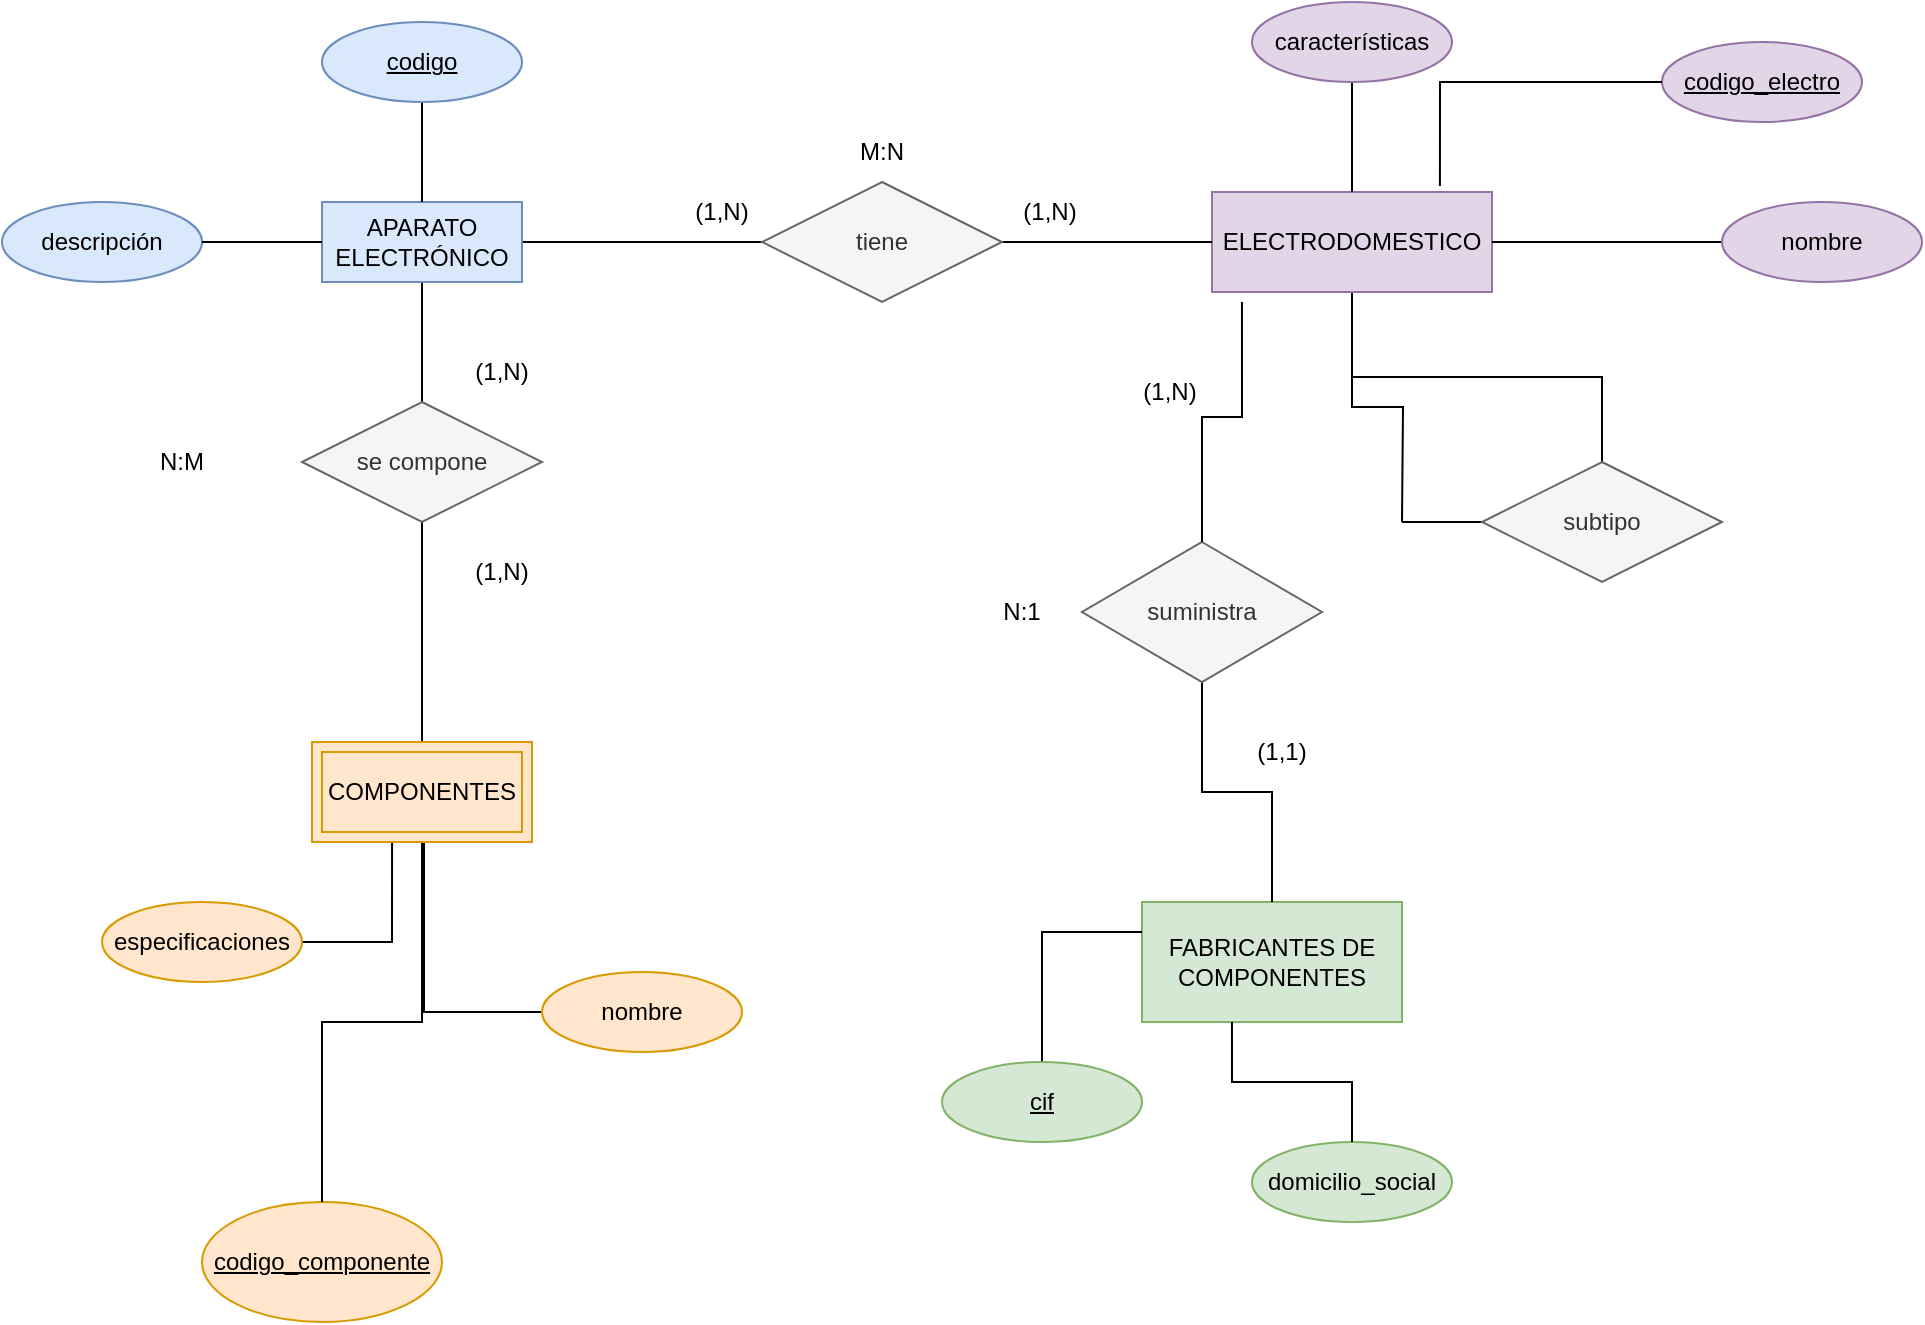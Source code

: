 <mxfile version="22.1.0" type="github">
  <diagram name="Página-1" id="kZzjBOtZdgCjKEi3ihvN">
    <mxGraphModel dx="2261" dy="739" grid="1" gridSize="10" guides="1" tooltips="1" connect="1" arrows="1" fold="1" page="1" pageScale="1" pageWidth="827" pageHeight="1169" math="0" shadow="0">
      <root>
        <mxCell id="0" />
        <mxCell id="1" parent="0" />
        <mxCell id="rZsZMv8QqlQnqpzxujtD-1" value="FABRICANTES DE COMPONENTES" style="whiteSpace=wrap;html=1;align=center;fillColor=#d5e8d4;strokeColor=#82b366;" parent="1" vertex="1">
          <mxGeometry x="490" y="530" width="130" height="60" as="geometry" />
        </mxCell>
        <mxCell id="rZsZMv8QqlQnqpzxujtD-29" value="" style="edgeStyle=orthogonalEdgeStyle;rounded=0;orthogonalLoop=1;jettySize=auto;html=1;endArrow=none;endFill=0;" parent="1" source="rZsZMv8QqlQnqpzxujtD-3" target="rZsZMv8QqlQnqpzxujtD-28" edge="1">
          <mxGeometry relative="1" as="geometry" />
        </mxCell>
        <mxCell id="rZsZMv8QqlQnqpzxujtD-37" style="edgeStyle=orthogonalEdgeStyle;rounded=0;orthogonalLoop=1;jettySize=auto;html=1;entryX=0.5;entryY=0;entryDx=0;entryDy=0;endArrow=none;endFill=0;" parent="1" source="rZsZMv8QqlQnqpzxujtD-3" target="rZsZMv8QqlQnqpzxujtD-36" edge="1">
          <mxGeometry relative="1" as="geometry" />
        </mxCell>
        <mxCell id="rZsZMv8QqlQnqpzxujtD-3" value="APARATO ELECTRÓNICO" style="whiteSpace=wrap;html=1;align=center;fillColor=#dae8fc;strokeColor=#6c8ebf;" parent="1" vertex="1">
          <mxGeometry x="80" y="180" width="100" height="40" as="geometry" />
        </mxCell>
        <mxCell id="4-droYyWaauPHwiNzlbg-2" style="edgeStyle=orthogonalEdgeStyle;rounded=0;orthogonalLoop=1;jettySize=auto;html=1;endArrow=none;endFill=0;" edge="1" parent="1" source="rZsZMv8QqlQnqpzxujtD-4" target="4-droYyWaauPHwiNzlbg-1">
          <mxGeometry relative="1" as="geometry" />
        </mxCell>
        <mxCell id="4-droYyWaauPHwiNzlbg-3" style="edgeStyle=orthogonalEdgeStyle;rounded=0;orthogonalLoop=1;jettySize=auto;html=1;endArrow=none;endFill=0;" edge="1" parent="1" source="rZsZMv8QqlQnqpzxujtD-4">
          <mxGeometry relative="1" as="geometry">
            <mxPoint x="620" y="340" as="targetPoint" />
          </mxGeometry>
        </mxCell>
        <mxCell id="rZsZMv8QqlQnqpzxujtD-4" value="ELECTRODOMESTICO" style="whiteSpace=wrap;html=1;align=center;fillColor=#e1d5e7;strokeColor=#9673a6;" parent="1" vertex="1">
          <mxGeometry x="525" y="175" width="140" height="50" as="geometry" />
        </mxCell>
        <mxCell id="rZsZMv8QqlQnqpzxujtD-6" style="edgeStyle=orthogonalEdgeStyle;rounded=0;orthogonalLoop=1;jettySize=auto;html=1;endArrow=none;endFill=0;" parent="1" source="rZsZMv8QqlQnqpzxujtD-5" target="rZsZMv8QqlQnqpzxujtD-3" edge="1">
          <mxGeometry relative="1" as="geometry" />
        </mxCell>
        <mxCell id="rZsZMv8QqlQnqpzxujtD-5" value="codigo" style="ellipse;whiteSpace=wrap;html=1;align=center;fontStyle=4;fillColor=#dae8fc;strokeColor=#6c8ebf;" parent="1" vertex="1">
          <mxGeometry x="80" y="90" width="100" height="40" as="geometry" />
        </mxCell>
        <mxCell id="rZsZMv8QqlQnqpzxujtD-8" value="descripción" style="ellipse;whiteSpace=wrap;html=1;align=center;fillColor=#dae8fc;strokeColor=#6c8ebf;" parent="1" vertex="1">
          <mxGeometry x="-80" y="180" width="100" height="40" as="geometry" />
        </mxCell>
        <mxCell id="rZsZMv8QqlQnqpzxujtD-9" style="edgeStyle=orthogonalEdgeStyle;rounded=0;orthogonalLoop=1;jettySize=auto;html=1;entryX=0;entryY=0.5;entryDx=0;entryDy=0;endArrow=none;endFill=0;" parent="1" source="rZsZMv8QqlQnqpzxujtD-8" target="rZsZMv8QqlQnqpzxujtD-3" edge="1">
          <mxGeometry relative="1" as="geometry" />
        </mxCell>
        <mxCell id="rZsZMv8QqlQnqpzxujtD-12" style="edgeStyle=orthogonalEdgeStyle;rounded=0;orthogonalLoop=1;jettySize=auto;html=1;entryX=1;entryY=0.5;entryDx=0;entryDy=0;endArrow=none;endFill=0;" parent="1" source="rZsZMv8QqlQnqpzxujtD-10" target="rZsZMv8QqlQnqpzxujtD-4" edge="1">
          <mxGeometry relative="1" as="geometry" />
        </mxCell>
        <mxCell id="rZsZMv8QqlQnqpzxujtD-10" value="nombre" style="ellipse;whiteSpace=wrap;html=1;align=center;fillColor=#e1d5e7;strokeColor=#9673a6;" parent="1" vertex="1">
          <mxGeometry x="780" y="180" width="100" height="40" as="geometry" />
        </mxCell>
        <mxCell id="rZsZMv8QqlQnqpzxujtD-13" style="edgeStyle=orthogonalEdgeStyle;rounded=0;orthogonalLoop=1;jettySize=auto;html=1;endArrow=none;endFill=0;" parent="1" source="rZsZMv8QqlQnqpzxujtD-11" target="rZsZMv8QqlQnqpzxujtD-4" edge="1">
          <mxGeometry relative="1" as="geometry" />
        </mxCell>
        <mxCell id="rZsZMv8QqlQnqpzxujtD-11" value="características" style="ellipse;whiteSpace=wrap;html=1;align=center;fillColor=#e1d5e7;strokeColor=#9673a6;" parent="1" vertex="1">
          <mxGeometry x="545" y="80" width="100" height="40" as="geometry" />
        </mxCell>
        <mxCell id="rZsZMv8QqlQnqpzxujtD-15" value="codigo_electro" style="ellipse;whiteSpace=wrap;html=1;align=center;fontStyle=4;fillColor=#e1d5e7;strokeColor=#9673a6;" parent="1" vertex="1">
          <mxGeometry x="750" y="100" width="100" height="40" as="geometry" />
        </mxCell>
        <mxCell id="rZsZMv8QqlQnqpzxujtD-16" style="edgeStyle=orthogonalEdgeStyle;rounded=0;orthogonalLoop=1;jettySize=auto;html=1;entryX=0.814;entryY=-0.06;entryDx=0;entryDy=0;entryPerimeter=0;endArrow=none;endFill=0;" parent="1" source="rZsZMv8QqlQnqpzxujtD-15" target="rZsZMv8QqlQnqpzxujtD-4" edge="1">
          <mxGeometry relative="1" as="geometry" />
        </mxCell>
        <mxCell id="rZsZMv8QqlQnqpzxujtD-17" value="codigo_componente" style="ellipse;whiteSpace=wrap;html=1;align=center;fontStyle=4;fillColor=#ffe6cc;strokeColor=#d79b00;" parent="1" vertex="1">
          <mxGeometry x="20" y="680" width="120" height="60" as="geometry" />
        </mxCell>
        <mxCell id="rZsZMv8QqlQnqpzxujtD-22" style="edgeStyle=orthogonalEdgeStyle;rounded=0;orthogonalLoop=1;jettySize=auto;html=1;endArrow=none;endFill=0;entryX=0.364;entryY=1;entryDx=0;entryDy=0;entryPerimeter=0;" parent="1" source="rZsZMv8QqlQnqpzxujtD-19" target="rZsZMv8QqlQnqpzxujtD-39" edge="1">
          <mxGeometry relative="1" as="geometry">
            <mxPoint x="110" y="540" as="targetPoint" />
          </mxGeometry>
        </mxCell>
        <mxCell id="rZsZMv8QqlQnqpzxujtD-19" value="especificaciones" style="ellipse;whiteSpace=wrap;html=1;align=center;fillColor=#ffe6cc;strokeColor=#d79b00;" parent="1" vertex="1">
          <mxGeometry x="-30" y="530" width="100" height="40" as="geometry" />
        </mxCell>
        <mxCell id="rZsZMv8QqlQnqpzxujtD-21" style="edgeStyle=orthogonalEdgeStyle;rounded=0;orthogonalLoop=1;jettySize=auto;html=1;endArrow=none;endFill=0;" parent="1" source="rZsZMv8QqlQnqpzxujtD-20" target="rZsZMv8QqlQnqpzxujtD-39" edge="1">
          <mxGeometry relative="1" as="geometry">
            <mxPoint x="150" y="560" as="targetPoint" />
            <Array as="points">
              <mxPoint x="131" y="585" />
            </Array>
          </mxGeometry>
        </mxCell>
        <mxCell id="rZsZMv8QqlQnqpzxujtD-20" value="nombre" style="ellipse;whiteSpace=wrap;html=1;align=center;fillColor=#ffe6cc;strokeColor=#d79b00;" parent="1" vertex="1">
          <mxGeometry x="190" y="565" width="100" height="40" as="geometry" />
        </mxCell>
        <mxCell id="rZsZMv8QqlQnqpzxujtD-26" style="edgeStyle=orthogonalEdgeStyle;rounded=0;orthogonalLoop=1;jettySize=auto;html=1;entryX=0;entryY=0.25;entryDx=0;entryDy=0;endArrow=none;endFill=0;" parent="1" source="rZsZMv8QqlQnqpzxujtD-23" target="rZsZMv8QqlQnqpzxujtD-1" edge="1">
          <mxGeometry relative="1" as="geometry" />
        </mxCell>
        <mxCell id="rZsZMv8QqlQnqpzxujtD-23" value="cif" style="ellipse;whiteSpace=wrap;html=1;align=center;fontStyle=4;fillColor=#d5e8d4;strokeColor=#82b366;" parent="1" vertex="1">
          <mxGeometry x="390" y="610" width="100" height="40" as="geometry" />
        </mxCell>
        <mxCell id="rZsZMv8QqlQnqpzxujtD-24" value="&lt;div&gt;domicilio_social&lt;/div&gt;" style="ellipse;whiteSpace=wrap;html=1;align=center;fillColor=#d5e8d4;strokeColor=#82b366;" parent="1" vertex="1">
          <mxGeometry x="545" y="650" width="100" height="40" as="geometry" />
        </mxCell>
        <mxCell id="rZsZMv8QqlQnqpzxujtD-25" style="edgeStyle=orthogonalEdgeStyle;rounded=0;orthogonalLoop=1;jettySize=auto;html=1;entryX=0.346;entryY=1;entryDx=0;entryDy=0;entryPerimeter=0;endArrow=none;endFill=0;" parent="1" source="rZsZMv8QqlQnqpzxujtD-24" target="rZsZMv8QqlQnqpzxujtD-1" edge="1">
          <mxGeometry relative="1" as="geometry" />
        </mxCell>
        <mxCell id="rZsZMv8QqlQnqpzxujtD-30" style="edgeStyle=orthogonalEdgeStyle;rounded=0;orthogonalLoop=1;jettySize=auto;html=1;endArrow=none;endFill=0;" parent="1" source="rZsZMv8QqlQnqpzxujtD-28" target="rZsZMv8QqlQnqpzxujtD-4" edge="1">
          <mxGeometry relative="1" as="geometry" />
        </mxCell>
        <mxCell id="rZsZMv8QqlQnqpzxujtD-28" value="tiene" style="shape=rhombus;perimeter=rhombusPerimeter;whiteSpace=wrap;html=1;align=center;fillColor=#f5f5f5;strokeColor=#666666;fontColor=#333333;" parent="1" vertex="1">
          <mxGeometry x="300" y="170" width="120" height="60" as="geometry" />
        </mxCell>
        <mxCell id="rZsZMv8QqlQnqpzxujtD-31" value="(1,N)" style="text;html=1;strokeColor=none;fillColor=none;align=center;verticalAlign=middle;whiteSpace=wrap;rounded=0;" parent="1" vertex="1">
          <mxGeometry x="250" y="170" width="60" height="30" as="geometry" />
        </mxCell>
        <mxCell id="rZsZMv8QqlQnqpzxujtD-33" value="(1,N)" style="text;html=1;strokeColor=none;fillColor=none;align=center;verticalAlign=middle;whiteSpace=wrap;rounded=0;" parent="1" vertex="1">
          <mxGeometry x="414" y="170" width="60" height="30" as="geometry" />
        </mxCell>
        <mxCell id="rZsZMv8QqlQnqpzxujtD-35" value="M:N" style="text;html=1;strokeColor=none;fillColor=none;align=center;verticalAlign=middle;whiteSpace=wrap;rounded=0;" parent="1" vertex="1">
          <mxGeometry x="330" y="140" width="60" height="30" as="geometry" />
        </mxCell>
        <mxCell id="rZsZMv8QqlQnqpzxujtD-38" style="edgeStyle=orthogonalEdgeStyle;rounded=0;orthogonalLoop=1;jettySize=auto;html=1;endArrow=none;endFill=0;" parent="1" source="rZsZMv8QqlQnqpzxujtD-36" target="rZsZMv8QqlQnqpzxujtD-39" edge="1">
          <mxGeometry relative="1" as="geometry">
            <mxPoint x="130" y="430" as="targetPoint" />
          </mxGeometry>
        </mxCell>
        <mxCell id="rZsZMv8QqlQnqpzxujtD-36" value="se compone" style="shape=rhombus;perimeter=rhombusPerimeter;whiteSpace=wrap;html=1;align=center;fillColor=#f5f5f5;fontColor=#333333;strokeColor=#666666;" parent="1" vertex="1">
          <mxGeometry x="70" y="280" width="120" height="60" as="geometry" />
        </mxCell>
        <mxCell id="rZsZMv8QqlQnqpzxujtD-41" value="" style="edgeStyle=orthogonalEdgeStyle;rounded=0;orthogonalLoop=1;jettySize=auto;html=1;endArrow=none;endFill=0;" parent="1" source="rZsZMv8QqlQnqpzxujtD-39" target="rZsZMv8QqlQnqpzxujtD-17" edge="1">
          <mxGeometry relative="1" as="geometry" />
        </mxCell>
        <mxCell id="rZsZMv8QqlQnqpzxujtD-39" value="COMPONENTES" style="shape=ext;margin=3;double=1;whiteSpace=wrap;html=1;align=center;fillColor=#ffe6cc;strokeColor=#d79b00;" parent="1" vertex="1">
          <mxGeometry x="75" y="450" width="110" height="50" as="geometry" />
        </mxCell>
        <mxCell id="rZsZMv8QqlQnqpzxujtD-43" value="(1,N)" style="text;html=1;strokeColor=none;fillColor=none;align=center;verticalAlign=middle;whiteSpace=wrap;rounded=0;" parent="1" vertex="1">
          <mxGeometry x="140" y="250" width="60" height="30" as="geometry" />
        </mxCell>
        <mxCell id="rZsZMv8QqlQnqpzxujtD-44" value="(1,N)" style="text;html=1;strokeColor=none;fillColor=none;align=center;verticalAlign=middle;whiteSpace=wrap;rounded=0;" parent="1" vertex="1">
          <mxGeometry x="140" y="350" width="60" height="30" as="geometry" />
        </mxCell>
        <mxCell id="rZsZMv8QqlQnqpzxujtD-45" value="N:M" style="text;html=1;strokeColor=none;fillColor=none;align=center;verticalAlign=middle;whiteSpace=wrap;rounded=0;" parent="1" vertex="1">
          <mxGeometry x="-20" y="295" width="60" height="30" as="geometry" />
        </mxCell>
        <mxCell id="4-droYyWaauPHwiNzlbg-4" style="edgeStyle=orthogonalEdgeStyle;rounded=0;orthogonalLoop=1;jettySize=auto;html=1;endArrow=none;endFill=0;" edge="1" parent="1" source="4-droYyWaauPHwiNzlbg-1">
          <mxGeometry relative="1" as="geometry">
            <mxPoint x="620" y="340" as="targetPoint" />
          </mxGeometry>
        </mxCell>
        <mxCell id="4-droYyWaauPHwiNzlbg-1" value="subtipo" style="shape=rhombus;perimeter=rhombusPerimeter;whiteSpace=wrap;html=1;align=center;fillColor=#f5f5f5;fontColor=#333333;strokeColor=#666666;" vertex="1" parent="1">
          <mxGeometry x="660" y="310" width="120" height="60" as="geometry" />
        </mxCell>
        <mxCell id="4-droYyWaauPHwiNzlbg-6" style="edgeStyle=orthogonalEdgeStyle;rounded=0;orthogonalLoop=1;jettySize=auto;html=1;endArrow=none;endFill=0;" edge="1" parent="1" source="4-droYyWaauPHwiNzlbg-5" target="rZsZMv8QqlQnqpzxujtD-1">
          <mxGeometry relative="1" as="geometry" />
        </mxCell>
        <mxCell id="4-droYyWaauPHwiNzlbg-5" value="&lt;div&gt;suministra&lt;/div&gt;" style="shape=rhombus;perimeter=rhombusPerimeter;whiteSpace=wrap;html=1;align=center;fillColor=#f5f5f5;fontColor=#333333;strokeColor=#666666;" vertex="1" parent="1">
          <mxGeometry x="460" y="350" width="120" height="70" as="geometry" />
        </mxCell>
        <mxCell id="4-droYyWaauPHwiNzlbg-7" style="edgeStyle=orthogonalEdgeStyle;rounded=0;orthogonalLoop=1;jettySize=auto;html=1;entryX=0.107;entryY=1.1;entryDx=0;entryDy=0;entryPerimeter=0;endArrow=none;endFill=0;" edge="1" parent="1" source="4-droYyWaauPHwiNzlbg-5" target="rZsZMv8QqlQnqpzxujtD-4">
          <mxGeometry relative="1" as="geometry" />
        </mxCell>
        <mxCell id="4-droYyWaauPHwiNzlbg-8" value="(1,1)" style="text;html=1;strokeColor=none;fillColor=none;align=center;verticalAlign=middle;whiteSpace=wrap;rounded=0;" vertex="1" parent="1">
          <mxGeometry x="530" y="440" width="60" height="30" as="geometry" />
        </mxCell>
        <mxCell id="4-droYyWaauPHwiNzlbg-9" value="(1,N)" style="text;html=1;strokeColor=none;fillColor=none;align=center;verticalAlign=middle;whiteSpace=wrap;rounded=0;" vertex="1" parent="1">
          <mxGeometry x="474" y="260" width="60" height="30" as="geometry" />
        </mxCell>
        <mxCell id="4-droYyWaauPHwiNzlbg-10" value="N:1" style="text;html=1;strokeColor=none;fillColor=none;align=center;verticalAlign=middle;whiteSpace=wrap;rounded=0;" vertex="1" parent="1">
          <mxGeometry x="400" y="370" width="60" height="30" as="geometry" />
        </mxCell>
      </root>
    </mxGraphModel>
  </diagram>
</mxfile>
